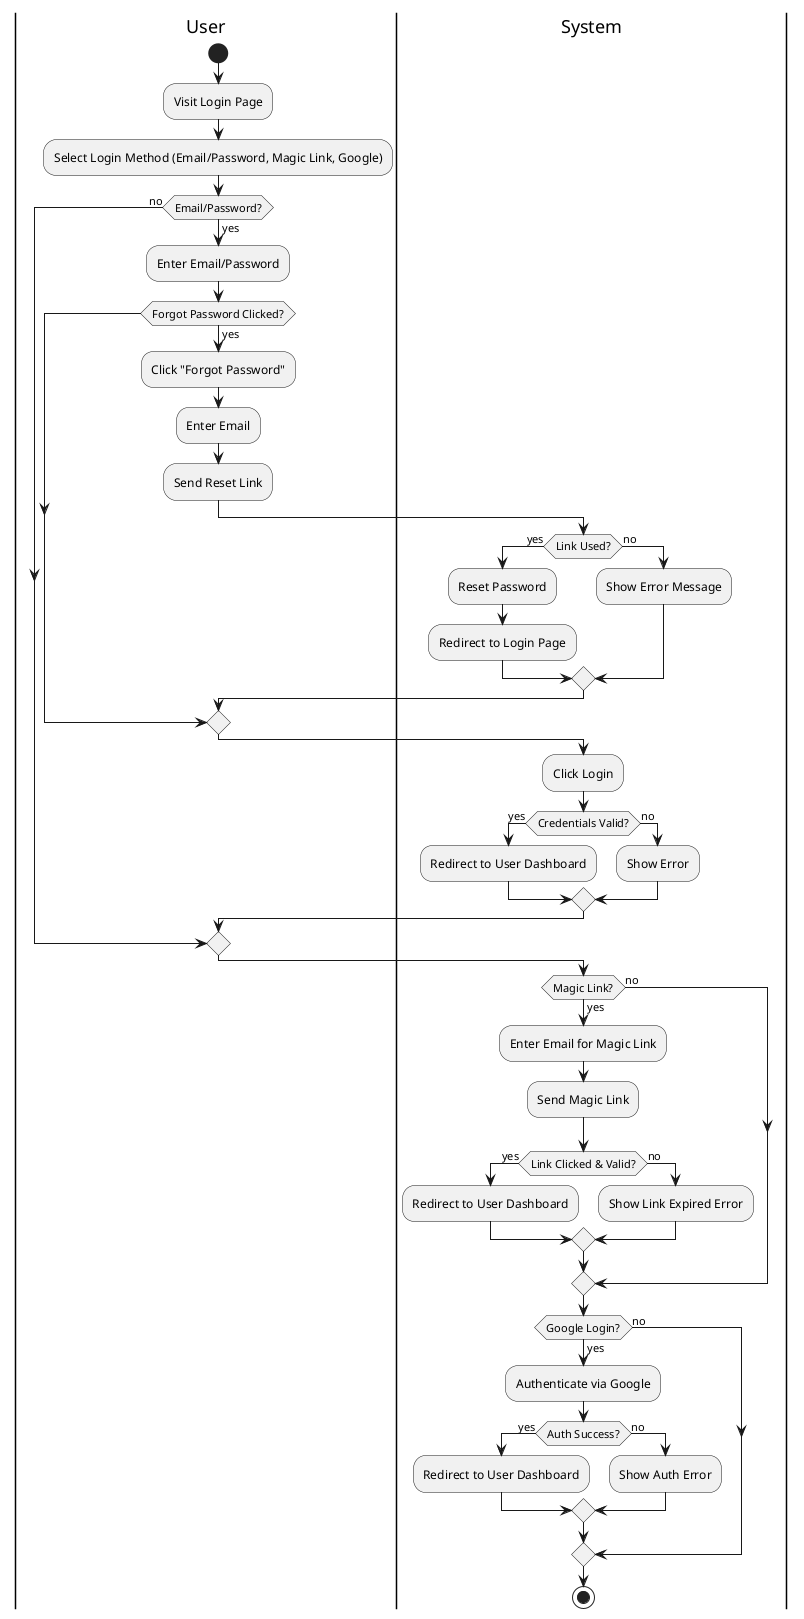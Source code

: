 @startuml
|User|
start
:Visit Login Page;
:Select Login Method (Email/Password, Magic Link, Google);

if (Email/Password?) then (yes)
    :Enter Email/Password;
    if (Forgot Password Clicked?) then (yes)
        :Click "Forgot Password";
        :Enter Email;
        :Send Reset Link;
        |System|
        if (Link Used?) then (yes)
            :Reset Password;
            :Redirect to Login Page;
        else (no)
            :Show Error Message;
        endif
    endif
    :Click Login;
    |System|
    if (Credentials Valid?) then (yes)
        :Redirect to User Dashboard;
    else (no)
        :Show Error;
    endif
else (no)
endif

if (Magic Link?) then (yes)
    :Enter Email for Magic Link;
    :Send Magic Link;
    |System|
    if (Link Clicked & Valid?) then (yes)
        :Redirect to User Dashboard;
    else (no)
        :Show Link Expired Error;
    endif
else (no)
endif

if (Google Login?) then (yes)
    :Authenticate via Google;
    |System|
    if (Auth Success?) then (yes)
        :Redirect to User Dashboard;
    else (no)
        :Show Auth Error;
    endif
else (no)
endif

stop
@enduml

